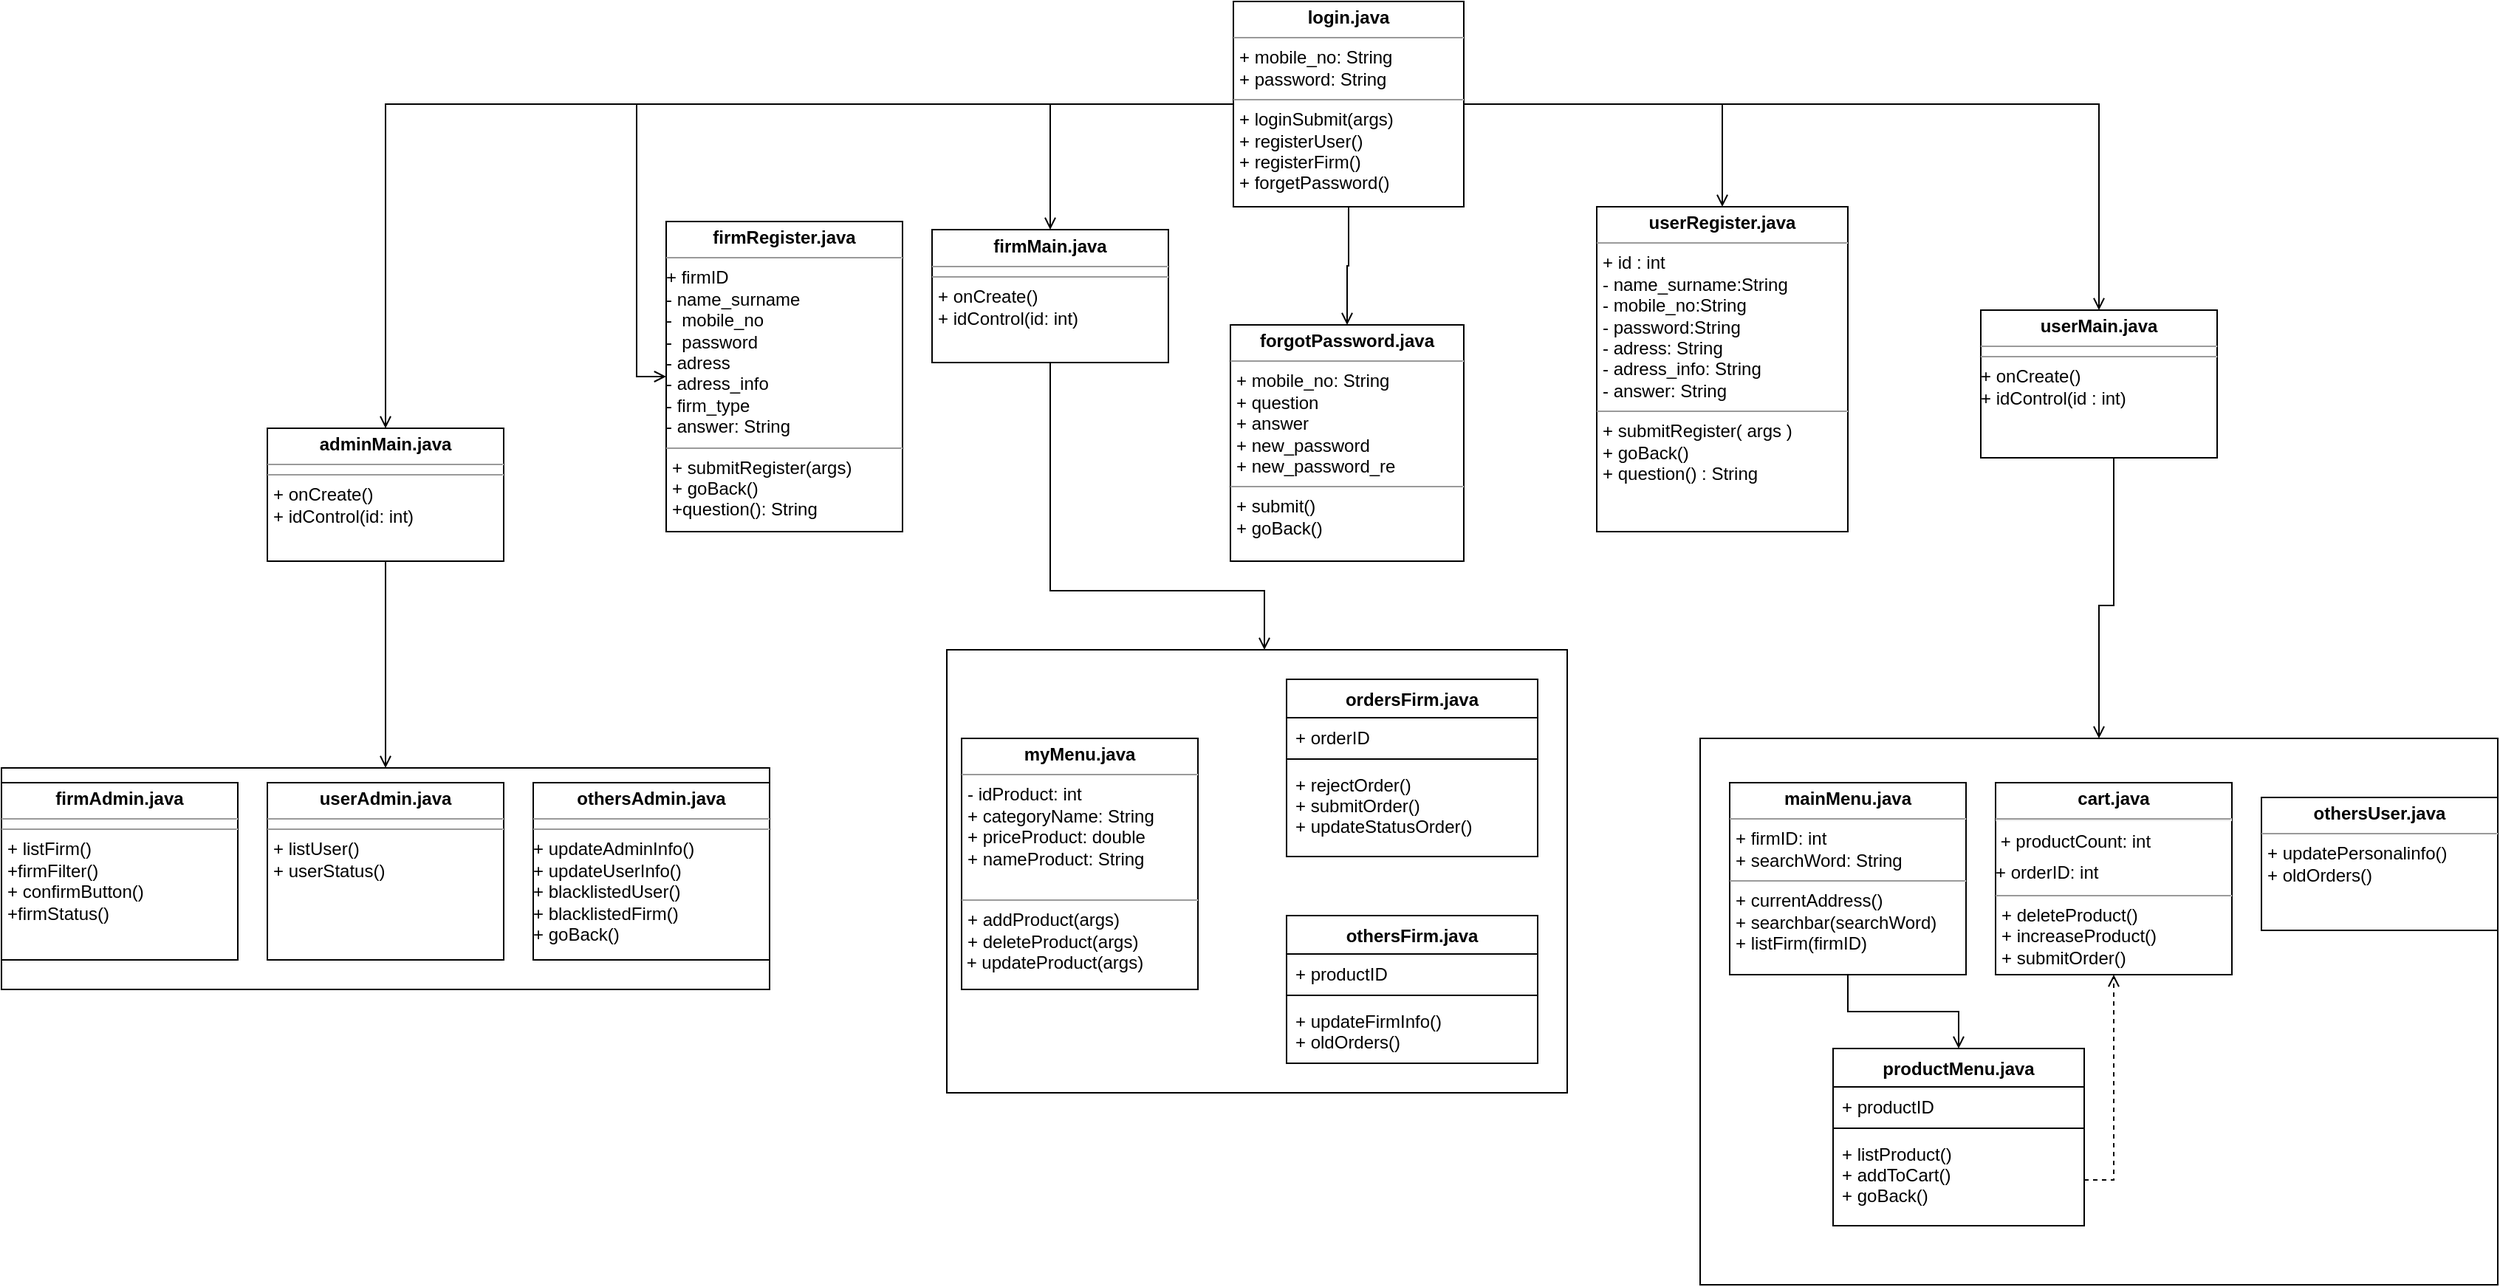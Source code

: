 <mxfile version="12.8.1" type="github">
  <diagram id="sjgf7AQSEY66Cpe57oHr" name="Page-1">
    <mxGraphModel dx="2298" dy="1865" grid="1" gridSize="10" guides="1" tooltips="1" connect="1" arrows="1" fold="1" page="1" pageScale="1" pageWidth="827" pageHeight="1169" math="0" shadow="0">
      <root>
        <mxCell id="0" />
        <mxCell id="1" parent="0" />
        <mxCell id="d5Ae3cNy7PUwkewAWT_S-2" style="edgeStyle=orthogonalEdgeStyle;rounded=0;orthogonalLoop=1;jettySize=auto;html=1;entryX=0;entryY=0.5;entryDx=0;entryDy=0;endArrow=open;endFill=0;" edge="1" parent="1" source="d0Oa5utbgRZp3R50ehs7-5" target="d0Oa5utbgRZp3R50ehs7-7">
          <mxGeometry relative="1" as="geometry" />
        </mxCell>
        <mxCell id="d5Ae3cNy7PUwkewAWT_S-3" style="edgeStyle=orthogonalEdgeStyle;rounded=0;orthogonalLoop=1;jettySize=auto;html=1;endArrow=open;endFill=0;entryX=0.5;entryY=0;entryDx=0;entryDy=0;" edge="1" parent="1" source="d0Oa5utbgRZp3R50ehs7-5" target="d0Oa5utbgRZp3R50ehs7-9">
          <mxGeometry relative="1" as="geometry">
            <mxPoint x="840" y="-340" as="targetPoint" />
          </mxGeometry>
        </mxCell>
        <mxCell id="d5Ae3cNy7PUwkewAWT_S-4" style="edgeStyle=orthogonalEdgeStyle;rounded=0;orthogonalLoop=1;jettySize=auto;html=1;entryX=0.5;entryY=0;entryDx=0;entryDy=0;endArrow=open;endFill=0;" edge="1" parent="1" source="d0Oa5utbgRZp3R50ehs7-5" target="d0Oa5utbgRZp3R50ehs7-8">
          <mxGeometry relative="1" as="geometry" />
        </mxCell>
        <mxCell id="d5Ae3cNy7PUwkewAWT_S-5" style="edgeStyle=orthogonalEdgeStyle;rounded=0;orthogonalLoop=1;jettySize=auto;html=1;entryX=0.5;entryY=0;entryDx=0;entryDy=0;endArrow=open;endFill=0;" edge="1" parent="1" source="d0Oa5utbgRZp3R50ehs7-5" target="d0Oa5utbgRZp3R50ehs7-6">
          <mxGeometry relative="1" as="geometry" />
        </mxCell>
        <mxCell id="d5Ae3cNy7PUwkewAWT_S-6" style="edgeStyle=orthogonalEdgeStyle;rounded=0;orthogonalLoop=1;jettySize=auto;html=1;endArrow=open;endFill=0;" edge="1" parent="1" source="d0Oa5utbgRZp3R50ehs7-5" target="d0Oa5utbgRZp3R50ehs7-10">
          <mxGeometry relative="1" as="geometry" />
        </mxCell>
        <mxCell id="d5Ae3cNy7PUwkewAWT_S-26" style="edgeStyle=orthogonalEdgeStyle;rounded=0;orthogonalLoop=1;jettySize=auto;html=1;entryX=0.5;entryY=0;entryDx=0;entryDy=0;endArrow=open;endFill=0;" edge="1" parent="1" source="d0Oa5utbgRZp3R50ehs7-5" target="d5Ae3cNy7PUwkewAWT_S-31">
          <mxGeometry relative="1" as="geometry">
            <mxPoint x="412" y="120" as="targetPoint" />
          </mxGeometry>
        </mxCell>
        <mxCell id="d0Oa5utbgRZp3R50ehs7-5" value="&lt;p style=&quot;margin: 0px ; margin-top: 4px ; text-align: center&quot;&gt;&lt;b&gt;login.java&lt;/b&gt;&lt;/p&gt;&lt;hr size=&quot;1&quot;&gt;&lt;p style=&quot;margin: 0px ; margin-left: 4px&quot;&gt;+ mobile_no: String&lt;/p&gt;&lt;p style=&quot;margin: 0px ; margin-left: 4px&quot;&gt;+ password: String&lt;br&gt;&lt;/p&gt;&lt;hr size=&quot;1&quot;&gt;&lt;p style=&quot;margin: 0px ; margin-left: 4px&quot;&gt;+ loginSubmit(args)&lt;/p&gt;&lt;p style=&quot;margin: 0px ; margin-left: 4px&quot;&gt;+ registerUser()&lt;/p&gt;&lt;p style=&quot;margin: 0px ; margin-left: 4px&quot;&gt;+ registerFirm()&lt;/p&gt;&lt;p style=&quot;margin: 0px ; margin-left: 4px&quot;&gt;+ forgetPassword()&lt;br&gt;&lt;/p&gt;&lt;p style=&quot;margin: 0px ; margin-left: 4px&quot;&gt;&lt;br&gt;&lt;/p&gt;" style="verticalAlign=top;align=left;overflow=fill;fontSize=12;fontFamily=Helvetica;html=1;" parent="1" vertex="1">
          <mxGeometry x="334" y="-119" width="156" height="139" as="geometry" />
        </mxCell>
        <mxCell id="d5Ae3cNy7PUwkewAWT_S-24" style="edgeStyle=orthogonalEdgeStyle;rounded=0;orthogonalLoop=1;jettySize=auto;html=1;endArrow=open;endFill=0;" edge="1" parent="1" source="d0Oa5utbgRZp3R50ehs7-6" target="d5Ae3cNy7PUwkewAWT_S-15">
          <mxGeometry relative="1" as="geometry">
            <Array as="points">
              <mxPoint x="210" y="280" />
              <mxPoint x="355" y="280" />
            </Array>
          </mxGeometry>
        </mxCell>
        <mxCell id="d0Oa5utbgRZp3R50ehs7-6" value="&lt;p style=&quot;margin: 0px ; margin-top: 4px ; text-align: center&quot;&gt;&lt;b&gt;firmMain.java&lt;/b&gt;&lt;/p&gt;&lt;hr size=&quot;1&quot;&gt;&lt;hr size=&quot;1&quot;&gt;&lt;p style=&quot;margin: 0px ; margin-left: 4px&quot;&gt;+ onCreate()&lt;/p&gt;&lt;p style=&quot;margin: 0px ; margin-left: 4px&quot;&gt;+ idControl(id: int)&lt;br&gt;&lt;/p&gt;" style="verticalAlign=top;align=left;overflow=fill;fontSize=12;fontFamily=Helvetica;html=1;" parent="1" vertex="1">
          <mxGeometry x="130" y="35.5" width="160" height="90" as="geometry" />
        </mxCell>
        <mxCell id="d0Oa5utbgRZp3R50ehs7-7" value="&lt;p style=&quot;margin: 0px ; margin-top: 4px ; text-align: center&quot;&gt;&lt;b&gt;firmRegister.java&lt;/b&gt;&lt;br&gt;&lt;/p&gt;&lt;hr size=&quot;1&quot;&gt;+ firmID&lt;br&gt;- name_surname&lt;br&gt;-&amp;nbsp; mobile_no&lt;br&gt;-&amp;nbsp; password&lt;br&gt;- adress&lt;br&gt;- adress_info&lt;br&gt;&lt;div&gt;- firm_type&lt;/div&gt;&lt;div&gt;- answer: String&lt;br&gt;&lt;/div&gt;&lt;hr size=&quot;1&quot;&gt;&lt;p style=&quot;margin: 0px ; margin-left: 4px&quot;&gt;+ submitRegister(args)&lt;/p&gt;&lt;p style=&quot;margin: 0px ; margin-left: 4px&quot;&gt;+ goBack()&lt;/p&gt;&lt;p style=&quot;margin: 0px ; margin-left: 4px&quot;&gt;+question(): String&lt;br&gt;&lt;/p&gt;" style="verticalAlign=top;align=left;overflow=fill;fontSize=12;fontFamily=Helvetica;html=1;" parent="1" vertex="1">
          <mxGeometry x="-50" y="30" width="160" height="210" as="geometry" />
        </mxCell>
        <mxCell id="d5Ae3cNy7PUwkewAWT_S-23" style="edgeStyle=orthogonalEdgeStyle;rounded=0;orthogonalLoop=1;jettySize=auto;html=1;entryX=0.5;entryY=0;entryDx=0;entryDy=0;endArrow=open;endFill=0;" edge="1" parent="1" source="d0Oa5utbgRZp3R50ehs7-8" target="d5Ae3cNy7PUwkewAWT_S-19">
          <mxGeometry relative="1" as="geometry">
            <Array as="points">
              <mxPoint x="930" y="290" />
            </Array>
          </mxGeometry>
        </mxCell>
        <mxCell id="d0Oa5utbgRZp3R50ehs7-8" value="&lt;p style=&quot;margin: 0px ; margin-top: 4px ; text-align: center&quot;&gt;&lt;b&gt;userMain.java&lt;/b&gt;&lt;br&gt;&lt;/p&gt;&lt;hr size=&quot;1&quot;&gt;&lt;hr size=&quot;1&quot;&gt;&lt;div&gt;+ onCreate()&lt;br&gt;&lt;/div&gt;&lt;div&gt;+ idControl(id : int)&lt;br&gt;&lt;/div&gt;" style="verticalAlign=top;align=left;overflow=fill;fontSize=12;fontFamily=Helvetica;html=1;" parent="1" vertex="1">
          <mxGeometry x="840" y="90" width="160" height="100" as="geometry" />
        </mxCell>
        <mxCell id="d0Oa5utbgRZp3R50ehs7-9" value="&lt;p style=&quot;margin: 0px ; margin-top: 4px ; text-align: center&quot;&gt;&lt;b&gt;userRegister.java&lt;/b&gt;&lt;br&gt;&lt;/p&gt;&lt;hr size=&quot;1&quot;&gt;&lt;p style=&quot;margin: 0px ; margin-left: 4px&quot;&gt;+ id : int&lt;br&gt;- name_surname:String&lt;br&gt;- mobile_no:String&lt;br&gt;- password:String &lt;br&gt;- adress: String&lt;br&gt;- adress_info: String&lt;/p&gt;&lt;p style=&quot;margin: 0px ; margin-left: 4px&quot;&gt;- answer: String&lt;br&gt;&lt;/p&gt;&lt;hr size=&quot;1&quot;&gt;&lt;p style=&quot;margin: 0px ; margin-left: 4px&quot;&gt;+ submitRegister( args )&lt;br&gt;+ goBack()&lt;/p&gt;&lt;p style=&quot;margin: 0px ; margin-left: 4px&quot;&gt;+ question() : String&lt;br&gt;&lt;/p&gt;&lt;p style=&quot;margin: 0px ; margin-left: 4px&quot;&gt;&lt;br&gt;&lt;/p&gt;" style="verticalAlign=top;align=left;overflow=fill;fontSize=12;fontFamily=Helvetica;html=1;" parent="1" vertex="1">
          <mxGeometry x="580" y="20" width="170" height="220" as="geometry" />
        </mxCell>
        <mxCell id="d5Ae3cNy7PUwkewAWT_S-11" style="edgeStyle=orthogonalEdgeStyle;rounded=0;orthogonalLoop=1;jettySize=auto;html=1;endArrow=open;endFill=0;entryX=0.5;entryY=0;entryDx=0;entryDy=0;" edge="1" parent="1" source="d0Oa5utbgRZp3R50ehs7-10" target="d5Ae3cNy7PUwkewAWT_S-10">
          <mxGeometry relative="1" as="geometry">
            <mxPoint x="-30" y="310" as="targetPoint" />
          </mxGeometry>
        </mxCell>
        <mxCell id="d0Oa5utbgRZp3R50ehs7-10" value="&lt;p style=&quot;margin: 0px ; margin-top: 4px ; text-align: center&quot;&gt;&lt;b&gt;adminMain.java&lt;/b&gt;&lt;/p&gt;&lt;hr size=&quot;1&quot;&gt;&lt;hr size=&quot;1&quot;&gt;&lt;p style=&quot;margin: 0px ; margin-left: 4px&quot;&gt;+ onCreate()&lt;/p&gt;&lt;p style=&quot;margin: 0px ; margin-left: 4px&quot;&gt;+ idControl(id: int)&lt;br&gt;&lt;/p&gt;" style="verticalAlign=top;align=left;overflow=fill;fontSize=12;fontFamily=Helvetica;html=1;" parent="1" vertex="1">
          <mxGeometry x="-320" y="170" width="160" height="90" as="geometry" />
        </mxCell>
        <mxCell id="d5Ae3cNy7PUwkewAWT_S-10" value="" style="rounded=0;whiteSpace=wrap;html=1;fontStyle=4" vertex="1" parent="1">
          <mxGeometry x="-500" y="400" width="520" height="150" as="geometry" />
        </mxCell>
        <mxCell id="d5Ae3cNy7PUwkewAWT_S-7" value="&lt;p style=&quot;margin: 0px ; margin-top: 4px ; text-align: center&quot;&gt;&lt;b&gt;firmAdmin.java&lt;/b&gt;&lt;/p&gt;&lt;hr size=&quot;1&quot;&gt;&lt;hr size=&quot;1&quot;&gt;&lt;p style=&quot;margin: 0px ; margin-left: 4px&quot;&gt;+ listFirm()&lt;/p&gt;&lt;p style=&quot;margin: 0px ; margin-left: 4px&quot;&gt;+firmFilter()&lt;/p&gt;&lt;p style=&quot;margin: 0px ; margin-left: 4px&quot;&gt;+ confirmButton()&lt;/p&gt;&lt;p style=&quot;margin: 0px ; margin-left: 4px&quot;&gt;+firmStatus()&lt;br&gt;&lt;/p&gt;&lt;p style=&quot;margin: 0px ; margin-left: 4px&quot;&gt;&lt;br&gt;&lt;/p&gt;&lt;p style=&quot;margin: 0px ; margin-left: 4px&quot;&gt;&lt;br&gt;&lt;/p&gt;" style="verticalAlign=top;align=left;overflow=fill;fontSize=12;fontFamily=Helvetica;html=1;" vertex="1" parent="1">
          <mxGeometry x="-500" y="410" width="160" height="120" as="geometry" />
        </mxCell>
        <mxCell id="d5Ae3cNy7PUwkewAWT_S-8" value="&lt;p style=&quot;margin: 0px ; margin-top: 4px ; text-align: center&quot;&gt;&lt;b&gt;userAdmin.java&lt;/b&gt;&lt;/p&gt;&lt;hr size=&quot;1&quot;&gt;&lt;hr size=&quot;1&quot;&gt;&lt;p style=&quot;margin: 0px ; margin-left: 4px&quot;&gt;+ listUser()&lt;/p&gt;&lt;p style=&quot;margin: 0px ; margin-left: 4px&quot;&gt;+ userStatus()&lt;/p&gt;" style="verticalAlign=top;align=left;overflow=fill;fontSize=12;fontFamily=Helvetica;html=1;" vertex="1" parent="1">
          <mxGeometry x="-320" y="410" width="160" height="120" as="geometry" />
        </mxCell>
        <mxCell id="d5Ae3cNy7PUwkewAWT_S-9" value="&lt;p style=&quot;margin: 0px ; margin-top: 4px ; text-align: center&quot;&gt;&lt;b&gt;othersAdmin.java&lt;/b&gt;&lt;/p&gt;&lt;hr size=&quot;1&quot;&gt;&lt;hr size=&quot;1&quot;&gt;&lt;div&gt;+ updateAdminInfo()&lt;/div&gt;&lt;div&gt;+ updateUserInfo()&lt;/div&gt;&lt;div&gt;+ blacklistedUser()&lt;/div&gt;&lt;div&gt;+ blacklistedFirm()&lt;/div&gt;&lt;div&gt;+ goBack()&lt;br&gt;&lt;/div&gt;" style="verticalAlign=top;align=left;overflow=fill;fontSize=12;fontFamily=Helvetica;html=1;" vertex="1" parent="1">
          <mxGeometry x="-140" y="410" width="160" height="120" as="geometry" />
        </mxCell>
        <mxCell id="d5Ae3cNy7PUwkewAWT_S-15" value="" style="rounded=0;whiteSpace=wrap;html=1;" vertex="1" parent="1">
          <mxGeometry x="140" y="320" width="420" height="300" as="geometry" />
        </mxCell>
        <mxCell id="d5Ae3cNy7PUwkewAWT_S-16" value="&lt;p style=&quot;margin: 0px ; margin-top: 4px ; text-align: center&quot;&gt;&lt;b&gt;myMenu.java&lt;/b&gt;&lt;/p&gt;&lt;hr size=&quot;1&quot;&gt;&lt;p style=&quot;margin: 0px ; margin-left: 4px&quot;&gt;- idProduct: int&lt;br&gt;&lt;/p&gt;&lt;p style=&quot;margin: 0px ; margin-left: 4px&quot;&gt;+ categoryName: String&lt;/p&gt;&lt;p style=&quot;margin: 0px ; margin-left: 4px&quot;&gt;+ priceProduct: double&lt;/p&gt;&lt;p style=&quot;margin: 0px ; margin-left: 4px&quot;&gt;+ nameProduct: String&lt;/p&gt;&lt;p style=&quot;margin: 0px ; margin-left: 4px&quot;&gt;&lt;br&gt;&lt;/p&gt;&lt;hr size=&quot;1&quot;&gt;&lt;p style=&quot;margin: 0px ; margin-left: 4px&quot;&gt;+ addProduct(args)&lt;/p&gt;&lt;p style=&quot;margin: 0px ; margin-left: 4px&quot;&gt;+ deleteProduct(args)&lt;br&gt;&lt;/p&gt;&amp;nbsp;+ updateProduct(args)" style="verticalAlign=top;align=left;overflow=fill;fontSize=12;fontFamily=Helvetica;html=1;" vertex="1" parent="1">
          <mxGeometry x="150" y="380" width="160" height="170" as="geometry" />
        </mxCell>
        <mxCell id="d5Ae3cNy7PUwkewAWT_S-19" value="" style="rounded=0;whiteSpace=wrap;html=1;" vertex="1" parent="1">
          <mxGeometry x="650" y="380" width="540" height="370" as="geometry" />
        </mxCell>
        <mxCell id="d5Ae3cNy7PUwkewAWT_S-58" style="edgeStyle=orthogonalEdgeStyle;rounded=0;orthogonalLoop=1;jettySize=auto;html=1;entryX=0.5;entryY=0;entryDx=0;entryDy=0;endArrow=open;endFill=0;" edge="1" parent="1" source="d5Ae3cNy7PUwkewAWT_S-20" target="d5Ae3cNy7PUwkewAWT_S-54">
          <mxGeometry relative="1" as="geometry" />
        </mxCell>
        <mxCell id="d5Ae3cNy7PUwkewAWT_S-20" value="&lt;p style=&quot;margin: 0px ; margin-top: 4px ; text-align: center&quot;&gt;&lt;b&gt;mainMenu.java&lt;/b&gt;&lt;/p&gt;&lt;hr size=&quot;1&quot;&gt;&lt;p style=&quot;margin: 0px ; margin-left: 4px&quot;&gt;+ firmID: int&lt;br&gt;&lt;/p&gt;&lt;p style=&quot;margin: 0px ; margin-left: 4px&quot;&gt;+ searchWord: String&lt;br&gt;&lt;/p&gt;&lt;hr size=&quot;1&quot;&gt;&lt;p style=&quot;margin: 0px ; margin-left: 4px&quot;&gt;+ currentAddress()&lt;/p&gt;&lt;p style=&quot;margin: 0px ; margin-left: 4px&quot;&gt;+ searchbar(searchWord) &lt;br&gt;&lt;/p&gt;&lt;p style=&quot;margin: 0px ; margin-left: 4px&quot;&gt;+ listFirm(firmID)&lt;/p&gt;&lt;br&gt;&lt;p style=&quot;margin: 0px ; margin-left: 4px&quot;&gt;&lt;br&gt;&lt;/p&gt;&lt;p style=&quot;margin: 0px ; margin-left: 4px&quot;&gt;&lt;br&gt;&lt;/p&gt;" style="verticalAlign=top;align=left;overflow=fill;fontSize=12;fontFamily=Helvetica;html=1;" vertex="1" parent="1">
          <mxGeometry x="670" y="410" width="160" height="130" as="geometry" />
        </mxCell>
        <mxCell id="d5Ae3cNy7PUwkewAWT_S-21" value="&lt;p style=&quot;margin: 0px ; margin-top: 4px ; text-align: center&quot;&gt;&lt;b&gt;cart.java&lt;/b&gt;&lt;/p&gt;&lt;hr&gt;&lt;p style=&quot;margin: 4px 0px 0px&quot; align=&quot;left&quot;&gt;&lt;span style=&quot;line-height: 140%&quot;&gt;&amp;nbsp;+ productCount: int&lt;br&gt;&lt;/span&gt;&lt;/p&gt;&lt;p style=&quot;margin: 4px 0px 0px&quot; align=&quot;left&quot;&gt;&lt;span style=&quot;line-height: 140%&quot;&gt;+ orderID: int&lt;br&gt;&lt;/span&gt;&lt;/p&gt;&lt;hr size=&quot;1&quot;&gt;&lt;p style=&quot;margin: 0px ; margin-left: 4px&quot;&gt;+ deleteProduct()&lt;/p&gt;&lt;p style=&quot;margin: 0px ; margin-left: 4px&quot;&gt;+ increaseProduct()&lt;br&gt;&lt;/p&gt;&lt;p style=&quot;margin: 0px ; margin-left: 4px&quot;&gt;+ submitOrder()&lt;br&gt;&lt;/p&gt;" style="verticalAlign=top;align=left;overflow=fill;fontSize=12;fontFamily=Helvetica;html=1;" vertex="1" parent="1">
          <mxGeometry x="850" y="410" width="160" height="130" as="geometry" />
        </mxCell>
        <mxCell id="d5Ae3cNy7PUwkewAWT_S-22" value="&lt;p style=&quot;margin: 0px ; margin-top: 4px ; text-align: center&quot;&gt;&lt;b&gt;othersUser.java&lt;/b&gt;&lt;/p&gt;&lt;hr size=&quot;1&quot;&gt;&lt;p style=&quot;margin: 0px ; margin-left: 4px&quot;&gt;+ updatePersonalinfo()&lt;/p&gt;&lt;p style=&quot;margin: 0px ; margin-left: 4px&quot;&gt;+ oldOrders()&lt;br&gt;&lt;/p&gt;" style="verticalAlign=top;align=left;overflow=fill;fontSize=12;fontFamily=Helvetica;html=1;" vertex="1" parent="1">
          <mxGeometry x="1030" y="420" width="160" height="90" as="geometry" />
        </mxCell>
        <mxCell id="d5Ae3cNy7PUwkewAWT_S-31" value="&lt;p style=&quot;margin: 0px ; margin-top: 4px ; text-align: center&quot;&gt;&lt;b&gt;forgotPassword.java&lt;/b&gt;&lt;/p&gt;&lt;hr size=&quot;1&quot;&gt;&lt;p style=&quot;margin: 0px ; margin-left: 4px&quot;&gt;+ mobile_no: String&lt;/p&gt;&lt;p style=&quot;margin: 0px ; margin-left: 4px&quot;&gt;+ question&lt;/p&gt;&lt;p style=&quot;margin: 0px ; margin-left: 4px&quot;&gt;+ answer&lt;/p&gt;&lt;p style=&quot;margin: 0px ; margin-left: 4px&quot;&gt;+ new_password&lt;/p&gt;&lt;p style=&quot;margin: 0px ; margin-left: 4px&quot;&gt;+ new_password_re&lt;br&gt;&lt;/p&gt;&lt;hr size=&quot;1&quot;&gt;&lt;p style=&quot;margin: 0px ; margin-left: 4px&quot;&gt;+ submit()&lt;/p&gt;&lt;p style=&quot;margin: 0px ; margin-left: 4px&quot;&gt;+ goBack()&lt;br&gt;&lt;/p&gt;&lt;p style=&quot;margin: 0px ; margin-left: 4px&quot;&gt;&lt;br&gt;&lt;/p&gt;" style="verticalAlign=top;align=left;overflow=fill;fontSize=12;fontFamily=Helvetica;html=1;" vertex="1" parent="1">
          <mxGeometry x="332" y="100" width="158" height="160" as="geometry" />
        </mxCell>
        <mxCell id="d5Ae3cNy7PUwkewAWT_S-54" value="productMenu.java" style="swimlane;fontStyle=1;align=center;verticalAlign=top;childLayout=stackLayout;horizontal=1;startSize=26;horizontalStack=0;resizeParent=1;resizeParentMax=0;resizeLast=0;collapsible=1;marginBottom=0;" vertex="1" parent="1">
          <mxGeometry x="740" y="590" width="170" height="120" as="geometry" />
        </mxCell>
        <mxCell id="d5Ae3cNy7PUwkewAWT_S-55" value="+ productID" style="text;strokeColor=none;fillColor=none;align=left;verticalAlign=top;spacingLeft=4;spacingRight=4;overflow=hidden;rotatable=0;points=[[0,0.5],[1,0.5]];portConstraint=eastwest;" vertex="1" parent="d5Ae3cNy7PUwkewAWT_S-54">
          <mxGeometry y="26" width="170" height="24" as="geometry" />
        </mxCell>
        <mxCell id="d5Ae3cNy7PUwkewAWT_S-56" value="" style="line;strokeWidth=1;fillColor=none;align=left;verticalAlign=middle;spacingTop=-1;spacingLeft=3;spacingRight=3;rotatable=0;labelPosition=right;points=[];portConstraint=eastwest;" vertex="1" parent="d5Ae3cNy7PUwkewAWT_S-54">
          <mxGeometry y="50" width="170" height="8" as="geometry" />
        </mxCell>
        <mxCell id="d5Ae3cNy7PUwkewAWT_S-57" value="+ listProduct()&#xa;+ addToCart()&#xa;+ goBack()&#xa;" style="text;strokeColor=none;fillColor=none;align=left;verticalAlign=top;spacingLeft=4;spacingRight=4;overflow=hidden;rotatable=0;points=[[0,0.5],[1,0.5]];portConstraint=eastwest;dashed=1;" vertex="1" parent="d5Ae3cNy7PUwkewAWT_S-54">
          <mxGeometry y="58" width="170" height="62" as="geometry" />
        </mxCell>
        <mxCell id="d5Ae3cNy7PUwkewAWT_S-59" style="edgeStyle=orthogonalEdgeStyle;rounded=0;orthogonalLoop=1;jettySize=auto;html=1;endArrow=open;endFill=0;dashed=1;" edge="1" parent="1" source="d5Ae3cNy7PUwkewAWT_S-57" target="d5Ae3cNy7PUwkewAWT_S-21">
          <mxGeometry relative="1" as="geometry" />
        </mxCell>
        <mxCell id="d5Ae3cNy7PUwkewAWT_S-62" value="othersFirm.java" style="swimlane;fontStyle=1;align=center;verticalAlign=top;childLayout=stackLayout;horizontal=1;startSize=26;horizontalStack=0;resizeParent=1;resizeParentMax=0;resizeLast=0;collapsible=1;marginBottom=0;" vertex="1" parent="1">
          <mxGeometry x="370" y="500" width="170" height="100" as="geometry" />
        </mxCell>
        <mxCell id="d5Ae3cNy7PUwkewAWT_S-63" value="+ productID" style="text;strokeColor=none;fillColor=none;align=left;verticalAlign=top;spacingLeft=4;spacingRight=4;overflow=hidden;rotatable=0;points=[[0,0.5],[1,0.5]];portConstraint=eastwest;" vertex="1" parent="d5Ae3cNy7PUwkewAWT_S-62">
          <mxGeometry y="26" width="170" height="24" as="geometry" />
        </mxCell>
        <mxCell id="d5Ae3cNy7PUwkewAWT_S-64" value="" style="line;strokeWidth=1;fillColor=none;align=left;verticalAlign=middle;spacingTop=-1;spacingLeft=3;spacingRight=3;rotatable=0;labelPosition=right;points=[];portConstraint=eastwest;" vertex="1" parent="d5Ae3cNy7PUwkewAWT_S-62">
          <mxGeometry y="50" width="170" height="8" as="geometry" />
        </mxCell>
        <mxCell id="d5Ae3cNy7PUwkewAWT_S-65" value="+ updateFirmInfo()&#xa;+ oldOrders()&#xa;" style="text;strokeColor=none;fillColor=none;align=left;verticalAlign=top;spacingLeft=4;spacingRight=4;overflow=hidden;rotatable=0;points=[[0,0.5],[1,0.5]];portConstraint=eastwest;dashed=1;" vertex="1" parent="d5Ae3cNy7PUwkewAWT_S-62">
          <mxGeometry y="58" width="170" height="42" as="geometry" />
        </mxCell>
        <mxCell id="d5Ae3cNy7PUwkewAWT_S-66" value="ordersFirm.java" style="swimlane;fontStyle=1;align=center;verticalAlign=top;childLayout=stackLayout;horizontal=1;startSize=26;horizontalStack=0;resizeParent=1;resizeParentMax=0;resizeLast=0;collapsible=1;marginBottom=0;" vertex="1" parent="1">
          <mxGeometry x="370" y="340" width="170" height="120" as="geometry" />
        </mxCell>
        <mxCell id="d5Ae3cNy7PUwkewAWT_S-67" value="+ orderID" style="text;strokeColor=none;fillColor=none;align=left;verticalAlign=top;spacingLeft=4;spacingRight=4;overflow=hidden;rotatable=0;points=[[0,0.5],[1,0.5]];portConstraint=eastwest;" vertex="1" parent="d5Ae3cNy7PUwkewAWT_S-66">
          <mxGeometry y="26" width="170" height="24" as="geometry" />
        </mxCell>
        <mxCell id="d5Ae3cNy7PUwkewAWT_S-68" value="" style="line;strokeWidth=1;fillColor=none;align=left;verticalAlign=middle;spacingTop=-1;spacingLeft=3;spacingRight=3;rotatable=0;labelPosition=right;points=[];portConstraint=eastwest;" vertex="1" parent="d5Ae3cNy7PUwkewAWT_S-66">
          <mxGeometry y="50" width="170" height="8" as="geometry" />
        </mxCell>
        <mxCell id="d5Ae3cNy7PUwkewAWT_S-69" value="+ rejectOrder()&#xa;+ submitOrder()&#xa;+ updateStatusOrder()&#xa;" style="text;strokeColor=none;fillColor=none;align=left;verticalAlign=top;spacingLeft=4;spacingRight=4;overflow=hidden;rotatable=0;points=[[0,0.5],[1,0.5]];portConstraint=eastwest;dashed=1;" vertex="1" parent="d5Ae3cNy7PUwkewAWT_S-66">
          <mxGeometry y="58" width="170" height="62" as="geometry" />
        </mxCell>
      </root>
    </mxGraphModel>
  </diagram>
</mxfile>
